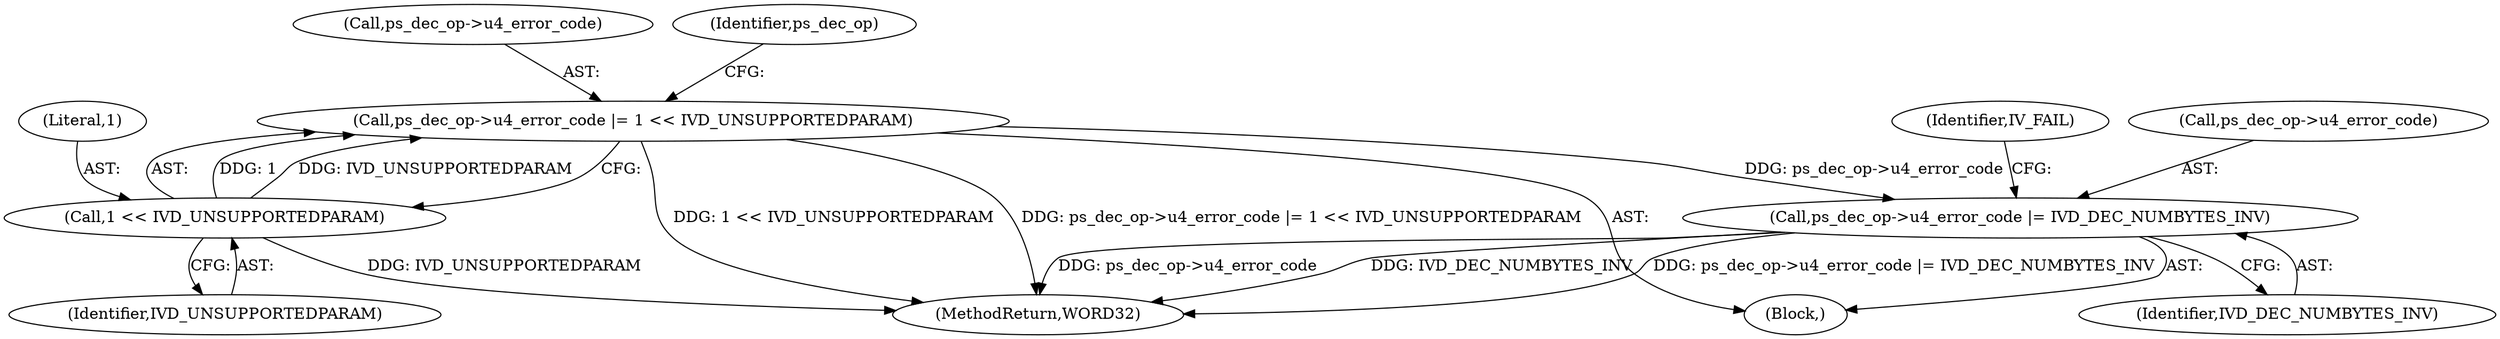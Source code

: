 digraph "0_Android_a33f6725d7e9f92330f995ce2dcf4faa33f6433f@pointer" {
"1000307" [label="(Call,ps_dec_op->u4_error_code |= 1 << IVD_UNSUPPORTEDPARAM)"];
"1000311" [label="(Call,1 << IVD_UNSUPPORTEDPARAM)"];
"1000314" [label="(Call,ps_dec_op->u4_error_code |= IVD_DEC_NUMBYTES_INV)"];
"1000315" [label="(Call,ps_dec_op->u4_error_code)"];
"1001906" [label="(MethodReturn,WORD32)"];
"1000285" [label="(Block,)"];
"1000313" [label="(Identifier,IVD_UNSUPPORTEDPARAM)"];
"1000311" [label="(Call,1 << IVD_UNSUPPORTEDPARAM)"];
"1000312" [label="(Literal,1)"];
"1000307" [label="(Call,ps_dec_op->u4_error_code |= 1 << IVD_UNSUPPORTEDPARAM)"];
"1000320" [label="(Identifier,IV_FAIL)"];
"1000318" [label="(Identifier,IVD_DEC_NUMBYTES_INV)"];
"1000308" [label="(Call,ps_dec_op->u4_error_code)"];
"1000314" [label="(Call,ps_dec_op->u4_error_code |= IVD_DEC_NUMBYTES_INV)"];
"1000316" [label="(Identifier,ps_dec_op)"];
"1000307" -> "1000285"  [label="AST: "];
"1000307" -> "1000311"  [label="CFG: "];
"1000308" -> "1000307"  [label="AST: "];
"1000311" -> "1000307"  [label="AST: "];
"1000316" -> "1000307"  [label="CFG: "];
"1000307" -> "1001906"  [label="DDG: 1 << IVD_UNSUPPORTEDPARAM"];
"1000307" -> "1001906"  [label="DDG: ps_dec_op->u4_error_code |= 1 << IVD_UNSUPPORTEDPARAM"];
"1000311" -> "1000307"  [label="DDG: 1"];
"1000311" -> "1000307"  [label="DDG: IVD_UNSUPPORTEDPARAM"];
"1000307" -> "1000314"  [label="DDG: ps_dec_op->u4_error_code"];
"1000311" -> "1000313"  [label="CFG: "];
"1000312" -> "1000311"  [label="AST: "];
"1000313" -> "1000311"  [label="AST: "];
"1000311" -> "1001906"  [label="DDG: IVD_UNSUPPORTEDPARAM"];
"1000314" -> "1000285"  [label="AST: "];
"1000314" -> "1000318"  [label="CFG: "];
"1000315" -> "1000314"  [label="AST: "];
"1000318" -> "1000314"  [label="AST: "];
"1000320" -> "1000314"  [label="CFG: "];
"1000314" -> "1001906"  [label="DDG: ps_dec_op->u4_error_code"];
"1000314" -> "1001906"  [label="DDG: IVD_DEC_NUMBYTES_INV"];
"1000314" -> "1001906"  [label="DDG: ps_dec_op->u4_error_code |= IVD_DEC_NUMBYTES_INV"];
}
